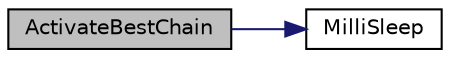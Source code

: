 digraph "ActivateBestChain"
{
  edge [fontname="Helvetica",fontsize="10",labelfontname="Helvetica",labelfontsize="10"];
  node [fontname="Helvetica",fontsize="10",shape=record];
  rankdir="LR";
  Node37 [label="ActivateBestChain",height=0.2,width=0.4,color="black", fillcolor="grey75", style="filled", fontcolor="black"];
  Node37 -> Node38 [color="midnightblue",fontsize="10",style="solid",fontname="Helvetica"];
  Node38 [label="MilliSleep",height=0.2,width=0.4,color="black", fillcolor="white", style="filled",URL="$utiltime_8cpp.html#ac635182d3e845eda4af4fa5ab31609da"];
}
